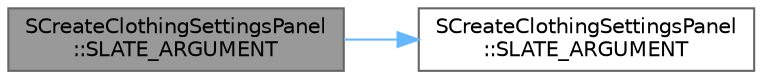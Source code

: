 digraph "SCreateClothingSettingsPanel::SLATE_ARGUMENT"
{
 // INTERACTIVE_SVG=YES
 // LATEX_PDF_SIZE
  bgcolor="transparent";
  edge [fontname=Helvetica,fontsize=10,labelfontname=Helvetica,labelfontsize=10];
  node [fontname=Helvetica,fontsize=10,shape=box,height=0.2,width=0.4];
  rankdir="LR";
  Node1 [id="Node000001",label="SCreateClothingSettingsPanel\l::SLATE_ARGUMENT",height=0.2,width=0.4,color="gray40", fillcolor="grey60", style="filled", fontcolor="black",tooltip=" "];
  Node1 -> Node2 [id="edge1_Node000001_Node000002",color="steelblue1",style="solid",tooltip=" "];
  Node2 [id="Node000002",label="SCreateClothingSettingsPanel\l::SLATE_ARGUMENT",height=0.2,width=0.4,color="grey40", fillcolor="white", style="filled",URL="$d4/d2e/classSCreateClothingSettingsPanel.html#ab04ee55d59893c3ccae44e61b7d6efa6",tooltip=" "];
}
